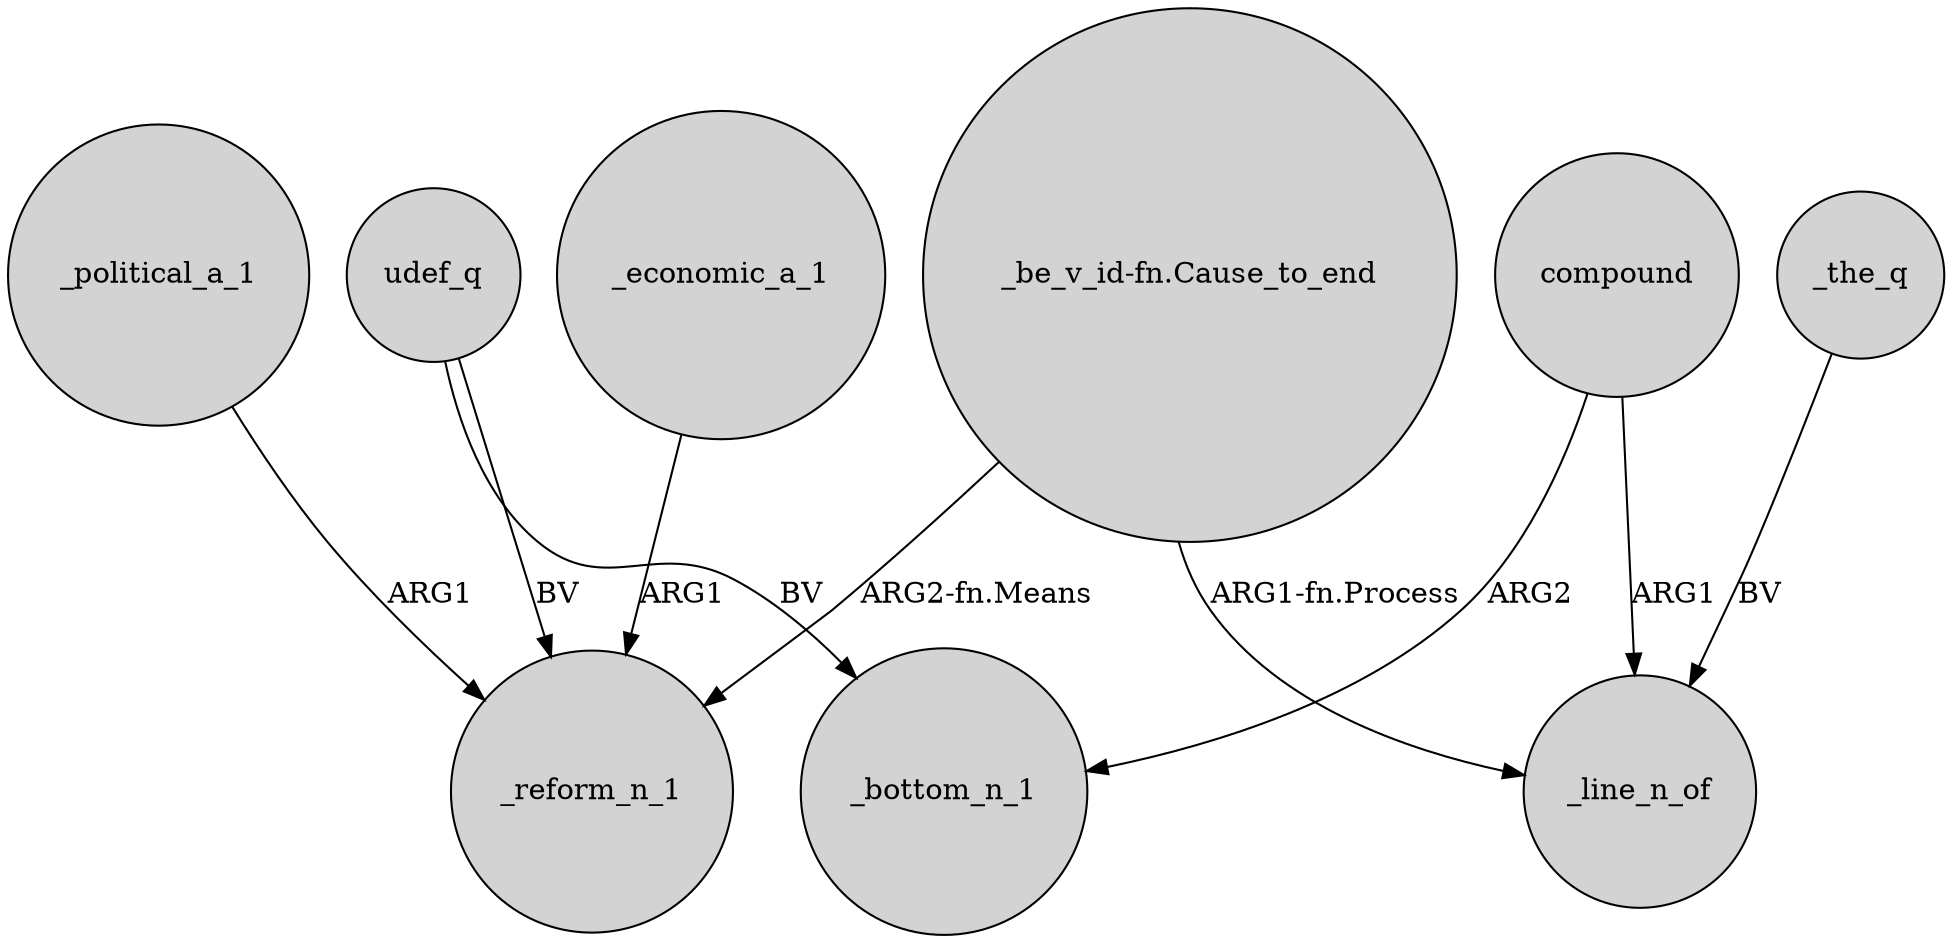 digraph {
	node [shape=circle style=filled]
	_political_a_1 -> _reform_n_1 [label=ARG1]
	udef_q -> _bottom_n_1 [label=BV]
	compound -> _bottom_n_1 [label=ARG2]
	udef_q -> _reform_n_1 [label=BV]
	_economic_a_1 -> _reform_n_1 [label=ARG1]
	_the_q -> _line_n_of [label=BV]
	compound -> _line_n_of [label=ARG1]
	"_be_v_id-fn.Cause_to_end" -> _line_n_of [label="ARG1-fn.Process"]
	"_be_v_id-fn.Cause_to_end" -> _reform_n_1 [label="ARG2-fn.Means"]
}
